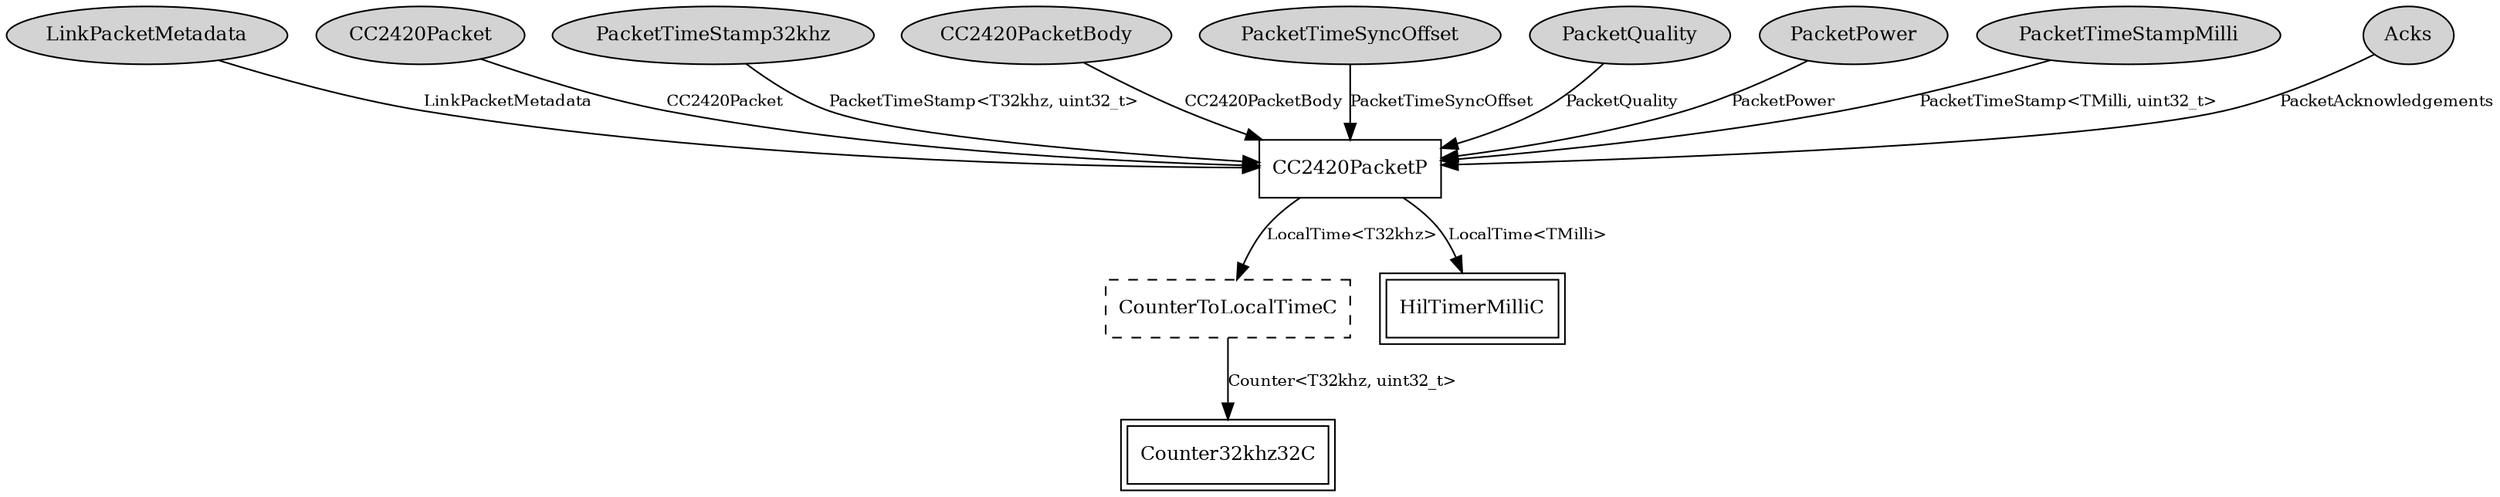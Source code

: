 digraph "CC2420PacketC" {
  n0x2b7f5ca16c70 [shape=ellipse, style=filled, label="LinkPacketMetadata", fontsize=12];
  "CC2420PacketP" [fontsize=12, shape=box, URL="../chtml/CC2420PacketP.html"];
  n0x2b7f5ca18908 [shape=ellipse, style=filled, label="CC2420Packet", fontsize=12];
  "CC2420PacketP" [fontsize=12, shape=box, URL="../chtml/CC2420PacketP.html"];
  n0x2b7f5ca156b8 [shape=ellipse, style=filled, label="PacketTimeStamp32khz", fontsize=12];
  "CC2420PacketP" [fontsize=12, shape=box, URL="../chtml/CC2420PacketP.html"];
  n0x2b7f5ca16310 [shape=ellipse, style=filled, label="CC2420PacketBody", fontsize=12];
  "CC2420PacketP" [fontsize=12, shape=box, URL="../chtml/CC2420PacketP.html"];
  n0x2b7f5ca0d190 [shape=ellipse, style=filled, label="PacketTimeSyncOffset", fontsize=12];
  "CC2420PacketP" [fontsize=12, shape=box, URL="../chtml/CC2420PacketP.html"];
  n0x2b7f5ca182f0 [shape=ellipse, style=filled, label="PacketQuality", fontsize=12];
  "CC2420PacketP" [fontsize=12, shape=box, URL="../chtml/CC2420PacketP.html"];
  n0x2b7f5ca1b3d0 [shape=ellipse, style=filled, label="PacketPower", fontsize=12];
  "CC2420PacketP" [fontsize=12, shape=box, URL="../chtml/CC2420PacketP.html"];
  n0x2b7f5ca11670 [shape=ellipse, style=filled, label="PacketTimeStampMilli", fontsize=12];
  "CC2420PacketP" [fontsize=12, shape=box, URL="../chtml/CC2420PacketP.html"];
  n0x2b7f5ca17850 [shape=ellipse, style=filled, label="Acks", fontsize=12];
  "CC2420PacketP" [fontsize=12, shape=box, URL="../chtml/CC2420PacketP.html"];
  "CC2420PacketC.CounterToLocalTimeC" [fontsize=12, shape=box, style=dashed, label="CounterToLocalTimeC", URL="../chtml/tos.lib.timer.CounterToLocalTimeC.html"];
  "Counter32khz32C" [fontsize=12, shape=box,peripheries=2, URL="../chtml/tos.chips.msp430.timer.Counter32khz32C.html"];
  "CC2420PacketP" [fontsize=12, shape=box, URL="../chtml/CC2420PacketP.html"];
  "CC2420PacketC.CounterToLocalTimeC" [fontsize=12, shape=box, style=dashed, label="CounterToLocalTimeC", URL="../chtml/tos.lib.timer.CounterToLocalTimeC.html"];
  "CC2420PacketP" [fontsize=12, shape=box, URL="../chtml/CC2420PacketP.html"];
  "HilTimerMilliC" [fontsize=12, shape=box,peripheries=2, URL="../chtml/tos.chips.msp430.timer.HilTimerMilliC.html"];
  "n0x2b7f5ca16c70" -> "CC2420PacketP" [label="LinkPacketMetadata", URL="../ihtml/tos.interfaces.LinkPacketMetadata.html", fontsize=10];
  "n0x2b7f5ca18908" -> "CC2420PacketP" [label="CC2420Packet", URL="../ihtml/tos.chips.cc2420.interfaces.CC2420Packet.html", fontsize=10];
  "n0x2b7f5ca156b8" -> "CC2420PacketP" [label="PacketTimeStamp<T32khz, uint32_t>", URL="../ihtml/tos.interfaces.PacketTimeStamp.html", fontsize=10];
  "n0x2b7f5ca16310" -> "CC2420PacketP" [label="CC2420PacketBody", URL="../ihtml/tos.chips.cc2420.interfaces.CC2420PacketBody.html", fontsize=10];
  "n0x2b7f5ca0d190" -> "CC2420PacketP" [label="PacketTimeSyncOffset", URL="../ihtml/tos.chips.cc2420.interfaces.PacketTimeSyncOffset.html", fontsize=10];
  "n0x2b7f5ca182f0" -> "CC2420PacketP" [label="PacketQuality", URL="../ihtml/PacketQuality.html", fontsize=10];
  "n0x2b7f5ca1b3d0" -> "CC2420PacketP" [label="PacketPower", URL="../ihtml/PacketPower.html", fontsize=10];
  "n0x2b7f5ca11670" -> "CC2420PacketP" [label="PacketTimeStamp<TMilli, uint32_t>", URL="../ihtml/tos.interfaces.PacketTimeStamp.html", fontsize=10];
  "n0x2b7f5ca17850" -> "CC2420PacketP" [label="PacketAcknowledgements", URL="../ihtml/tos.interfaces.PacketAcknowledgements.html", fontsize=10];
  "CC2420PacketC.CounterToLocalTimeC" -> "Counter32khz32C" [label="Counter<T32khz, uint32_t>", URL="../ihtml/tos.lib.timer.Counter.html", fontsize=10];
  "CC2420PacketP" -> "CC2420PacketC.CounterToLocalTimeC" [label="LocalTime<T32khz>", URL="../ihtml/tos.lib.timer.LocalTime.html", fontsize=10];
  "CC2420PacketP" -> "HilTimerMilliC" [label="LocalTime<TMilli>", URL="../ihtml/tos.lib.timer.LocalTime.html", fontsize=10];
}
